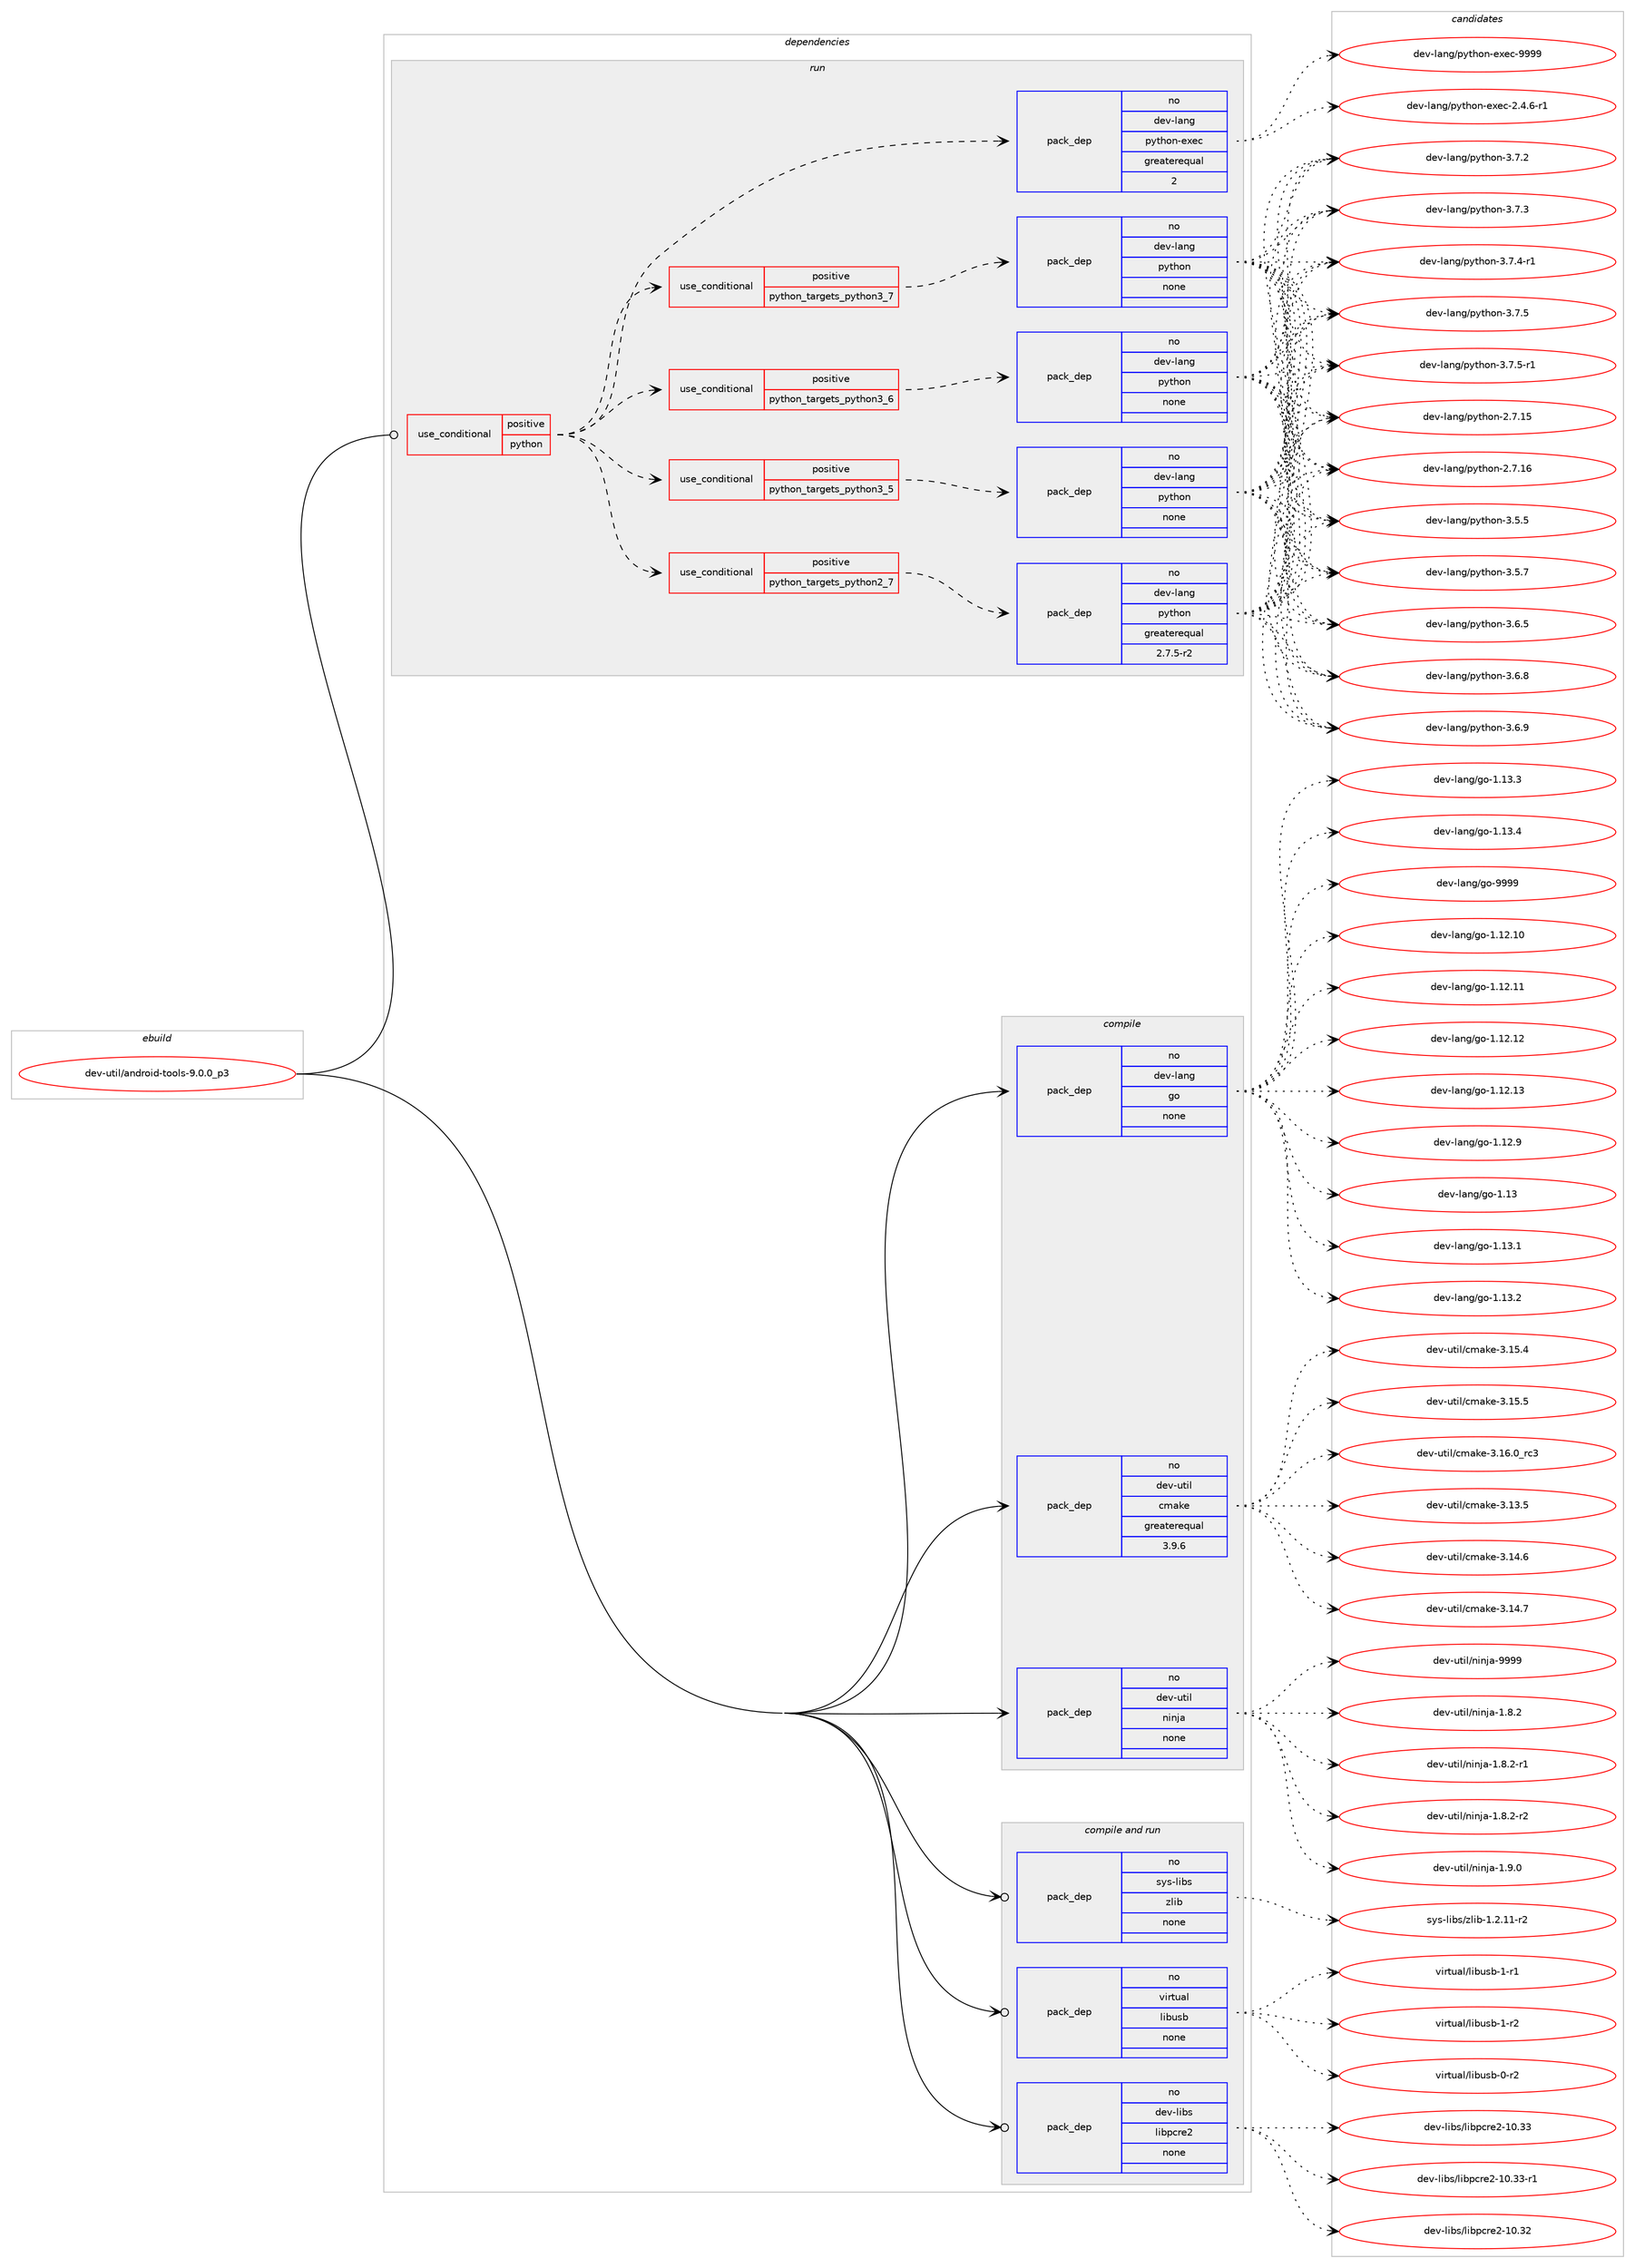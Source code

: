 digraph prolog {

# *************
# Graph options
# *************

newrank=true;
concentrate=true;
compound=true;
graph [rankdir=LR,fontname=Helvetica,fontsize=10,ranksep=1.5];#, ranksep=2.5, nodesep=0.2];
edge  [arrowhead=vee];
node  [fontname=Helvetica,fontsize=10];

# **********
# The ebuild
# **********

subgraph cluster_leftcol {
color=gray;
rank=same;
label=<<i>ebuild</i>>;
id [label="dev-util/android-tools-9.0.0_p3", color=red, width=4, href="../dev-util/android-tools-9.0.0_p3.svg"];
}

# ****************
# The dependencies
# ****************

subgraph cluster_midcol {
color=gray;
label=<<i>dependencies</i>>;
subgraph cluster_compile {
fillcolor="#eeeeee";
style=filled;
label=<<i>compile</i>>;
subgraph pack531446 {
dependency725297 [label=<<TABLE BORDER="0" CELLBORDER="1" CELLSPACING="0" CELLPADDING="4" WIDTH="220"><TR><TD ROWSPAN="6" CELLPADDING="30">pack_dep</TD></TR><TR><TD WIDTH="110">no</TD></TR><TR><TD>dev-lang</TD></TR><TR><TD>go</TD></TR><TR><TD>none</TD></TR><TR><TD></TD></TR></TABLE>>, shape=none, color=blue];
}
id:e -> dependency725297:w [weight=20,style="solid",arrowhead="vee"];
subgraph pack531447 {
dependency725298 [label=<<TABLE BORDER="0" CELLBORDER="1" CELLSPACING="0" CELLPADDING="4" WIDTH="220"><TR><TD ROWSPAN="6" CELLPADDING="30">pack_dep</TD></TR><TR><TD WIDTH="110">no</TD></TR><TR><TD>dev-util</TD></TR><TR><TD>cmake</TD></TR><TR><TD>greaterequal</TD></TR><TR><TD>3.9.6</TD></TR></TABLE>>, shape=none, color=blue];
}
id:e -> dependency725298:w [weight=20,style="solid",arrowhead="vee"];
subgraph pack531448 {
dependency725299 [label=<<TABLE BORDER="0" CELLBORDER="1" CELLSPACING="0" CELLPADDING="4" WIDTH="220"><TR><TD ROWSPAN="6" CELLPADDING="30">pack_dep</TD></TR><TR><TD WIDTH="110">no</TD></TR><TR><TD>dev-util</TD></TR><TR><TD>ninja</TD></TR><TR><TD>none</TD></TR><TR><TD></TD></TR></TABLE>>, shape=none, color=blue];
}
id:e -> dependency725299:w [weight=20,style="solid",arrowhead="vee"];
}
subgraph cluster_compileandrun {
fillcolor="#eeeeee";
style=filled;
label=<<i>compile and run</i>>;
subgraph pack531449 {
dependency725300 [label=<<TABLE BORDER="0" CELLBORDER="1" CELLSPACING="0" CELLPADDING="4" WIDTH="220"><TR><TD ROWSPAN="6" CELLPADDING="30">pack_dep</TD></TR><TR><TD WIDTH="110">no</TD></TR><TR><TD>dev-libs</TD></TR><TR><TD>libpcre2</TD></TR><TR><TD>none</TD></TR><TR><TD></TD></TR></TABLE>>, shape=none, color=blue];
}
id:e -> dependency725300:w [weight=20,style="solid",arrowhead="odotvee"];
subgraph pack531450 {
dependency725301 [label=<<TABLE BORDER="0" CELLBORDER="1" CELLSPACING="0" CELLPADDING="4" WIDTH="220"><TR><TD ROWSPAN="6" CELLPADDING="30">pack_dep</TD></TR><TR><TD WIDTH="110">no</TD></TR><TR><TD>sys-libs</TD></TR><TR><TD>zlib</TD></TR><TR><TD>none</TD></TR><TR><TD></TD></TR></TABLE>>, shape=none, color=blue];
}
id:e -> dependency725301:w [weight=20,style="solid",arrowhead="odotvee"];
subgraph pack531451 {
dependency725302 [label=<<TABLE BORDER="0" CELLBORDER="1" CELLSPACING="0" CELLPADDING="4" WIDTH="220"><TR><TD ROWSPAN="6" CELLPADDING="30">pack_dep</TD></TR><TR><TD WIDTH="110">no</TD></TR><TR><TD>virtual</TD></TR><TR><TD>libusb</TD></TR><TR><TD>none</TD></TR><TR><TD></TD></TR></TABLE>>, shape=none, color=blue];
}
id:e -> dependency725302:w [weight=20,style="solid",arrowhead="odotvee"];
}
subgraph cluster_run {
fillcolor="#eeeeee";
style=filled;
label=<<i>run</i>>;
subgraph cond181758 {
dependency725303 [label=<<TABLE BORDER="0" CELLBORDER="1" CELLSPACING="0" CELLPADDING="4"><TR><TD ROWSPAN="3" CELLPADDING="10">use_conditional</TD></TR><TR><TD>positive</TD></TR><TR><TD>python</TD></TR></TABLE>>, shape=none, color=red];
subgraph cond181759 {
dependency725304 [label=<<TABLE BORDER="0" CELLBORDER="1" CELLSPACING="0" CELLPADDING="4"><TR><TD ROWSPAN="3" CELLPADDING="10">use_conditional</TD></TR><TR><TD>positive</TD></TR><TR><TD>python_targets_python2_7</TD></TR></TABLE>>, shape=none, color=red];
subgraph pack531452 {
dependency725305 [label=<<TABLE BORDER="0" CELLBORDER="1" CELLSPACING="0" CELLPADDING="4" WIDTH="220"><TR><TD ROWSPAN="6" CELLPADDING="30">pack_dep</TD></TR><TR><TD WIDTH="110">no</TD></TR><TR><TD>dev-lang</TD></TR><TR><TD>python</TD></TR><TR><TD>greaterequal</TD></TR><TR><TD>2.7.5-r2</TD></TR></TABLE>>, shape=none, color=blue];
}
dependency725304:e -> dependency725305:w [weight=20,style="dashed",arrowhead="vee"];
}
dependency725303:e -> dependency725304:w [weight=20,style="dashed",arrowhead="vee"];
subgraph cond181760 {
dependency725306 [label=<<TABLE BORDER="0" CELLBORDER="1" CELLSPACING="0" CELLPADDING="4"><TR><TD ROWSPAN="3" CELLPADDING="10">use_conditional</TD></TR><TR><TD>positive</TD></TR><TR><TD>python_targets_python3_5</TD></TR></TABLE>>, shape=none, color=red];
subgraph pack531453 {
dependency725307 [label=<<TABLE BORDER="0" CELLBORDER="1" CELLSPACING="0" CELLPADDING="4" WIDTH="220"><TR><TD ROWSPAN="6" CELLPADDING="30">pack_dep</TD></TR><TR><TD WIDTH="110">no</TD></TR><TR><TD>dev-lang</TD></TR><TR><TD>python</TD></TR><TR><TD>none</TD></TR><TR><TD></TD></TR></TABLE>>, shape=none, color=blue];
}
dependency725306:e -> dependency725307:w [weight=20,style="dashed",arrowhead="vee"];
}
dependency725303:e -> dependency725306:w [weight=20,style="dashed",arrowhead="vee"];
subgraph cond181761 {
dependency725308 [label=<<TABLE BORDER="0" CELLBORDER="1" CELLSPACING="0" CELLPADDING="4"><TR><TD ROWSPAN="3" CELLPADDING="10">use_conditional</TD></TR><TR><TD>positive</TD></TR><TR><TD>python_targets_python3_6</TD></TR></TABLE>>, shape=none, color=red];
subgraph pack531454 {
dependency725309 [label=<<TABLE BORDER="0" CELLBORDER="1" CELLSPACING="0" CELLPADDING="4" WIDTH="220"><TR><TD ROWSPAN="6" CELLPADDING="30">pack_dep</TD></TR><TR><TD WIDTH="110">no</TD></TR><TR><TD>dev-lang</TD></TR><TR><TD>python</TD></TR><TR><TD>none</TD></TR><TR><TD></TD></TR></TABLE>>, shape=none, color=blue];
}
dependency725308:e -> dependency725309:w [weight=20,style="dashed",arrowhead="vee"];
}
dependency725303:e -> dependency725308:w [weight=20,style="dashed",arrowhead="vee"];
subgraph cond181762 {
dependency725310 [label=<<TABLE BORDER="0" CELLBORDER="1" CELLSPACING="0" CELLPADDING="4"><TR><TD ROWSPAN="3" CELLPADDING="10">use_conditional</TD></TR><TR><TD>positive</TD></TR><TR><TD>python_targets_python3_7</TD></TR></TABLE>>, shape=none, color=red];
subgraph pack531455 {
dependency725311 [label=<<TABLE BORDER="0" CELLBORDER="1" CELLSPACING="0" CELLPADDING="4" WIDTH="220"><TR><TD ROWSPAN="6" CELLPADDING="30">pack_dep</TD></TR><TR><TD WIDTH="110">no</TD></TR><TR><TD>dev-lang</TD></TR><TR><TD>python</TD></TR><TR><TD>none</TD></TR><TR><TD></TD></TR></TABLE>>, shape=none, color=blue];
}
dependency725310:e -> dependency725311:w [weight=20,style="dashed",arrowhead="vee"];
}
dependency725303:e -> dependency725310:w [weight=20,style="dashed",arrowhead="vee"];
subgraph pack531456 {
dependency725312 [label=<<TABLE BORDER="0" CELLBORDER="1" CELLSPACING="0" CELLPADDING="4" WIDTH="220"><TR><TD ROWSPAN="6" CELLPADDING="30">pack_dep</TD></TR><TR><TD WIDTH="110">no</TD></TR><TR><TD>dev-lang</TD></TR><TR><TD>python-exec</TD></TR><TR><TD>greaterequal</TD></TR><TR><TD>2</TD></TR></TABLE>>, shape=none, color=blue];
}
dependency725303:e -> dependency725312:w [weight=20,style="dashed",arrowhead="vee"];
}
id:e -> dependency725303:w [weight=20,style="solid",arrowhead="odot"];
}
}

# **************
# The candidates
# **************

subgraph cluster_choices {
rank=same;
color=gray;
label=<<i>candidates</i>>;

subgraph choice531446 {
color=black;
nodesep=1;
choice1001011184510897110103471031114549464950464948 [label="dev-lang/go-1.12.10", color=red, width=4,href="../dev-lang/go-1.12.10.svg"];
choice1001011184510897110103471031114549464950464949 [label="dev-lang/go-1.12.11", color=red, width=4,href="../dev-lang/go-1.12.11.svg"];
choice1001011184510897110103471031114549464950464950 [label="dev-lang/go-1.12.12", color=red, width=4,href="../dev-lang/go-1.12.12.svg"];
choice1001011184510897110103471031114549464950464951 [label="dev-lang/go-1.12.13", color=red, width=4,href="../dev-lang/go-1.12.13.svg"];
choice10010111845108971101034710311145494649504657 [label="dev-lang/go-1.12.9", color=red, width=4,href="../dev-lang/go-1.12.9.svg"];
choice1001011184510897110103471031114549464951 [label="dev-lang/go-1.13", color=red, width=4,href="../dev-lang/go-1.13.svg"];
choice10010111845108971101034710311145494649514649 [label="dev-lang/go-1.13.1", color=red, width=4,href="../dev-lang/go-1.13.1.svg"];
choice10010111845108971101034710311145494649514650 [label="dev-lang/go-1.13.2", color=red, width=4,href="../dev-lang/go-1.13.2.svg"];
choice10010111845108971101034710311145494649514651 [label="dev-lang/go-1.13.3", color=red, width=4,href="../dev-lang/go-1.13.3.svg"];
choice10010111845108971101034710311145494649514652 [label="dev-lang/go-1.13.4", color=red, width=4,href="../dev-lang/go-1.13.4.svg"];
choice1001011184510897110103471031114557575757 [label="dev-lang/go-9999", color=red, width=4,href="../dev-lang/go-9999.svg"];
dependency725297:e -> choice1001011184510897110103471031114549464950464948:w [style=dotted,weight="100"];
dependency725297:e -> choice1001011184510897110103471031114549464950464949:w [style=dotted,weight="100"];
dependency725297:e -> choice1001011184510897110103471031114549464950464950:w [style=dotted,weight="100"];
dependency725297:e -> choice1001011184510897110103471031114549464950464951:w [style=dotted,weight="100"];
dependency725297:e -> choice10010111845108971101034710311145494649504657:w [style=dotted,weight="100"];
dependency725297:e -> choice1001011184510897110103471031114549464951:w [style=dotted,weight="100"];
dependency725297:e -> choice10010111845108971101034710311145494649514649:w [style=dotted,weight="100"];
dependency725297:e -> choice10010111845108971101034710311145494649514650:w [style=dotted,weight="100"];
dependency725297:e -> choice10010111845108971101034710311145494649514651:w [style=dotted,weight="100"];
dependency725297:e -> choice10010111845108971101034710311145494649514652:w [style=dotted,weight="100"];
dependency725297:e -> choice1001011184510897110103471031114557575757:w [style=dotted,weight="100"];
}
subgraph choice531447 {
color=black;
nodesep=1;
choice1001011184511711610510847991099710710145514649514653 [label="dev-util/cmake-3.13.5", color=red, width=4,href="../dev-util/cmake-3.13.5.svg"];
choice1001011184511711610510847991099710710145514649524654 [label="dev-util/cmake-3.14.6", color=red, width=4,href="../dev-util/cmake-3.14.6.svg"];
choice1001011184511711610510847991099710710145514649524655 [label="dev-util/cmake-3.14.7", color=red, width=4,href="../dev-util/cmake-3.14.7.svg"];
choice1001011184511711610510847991099710710145514649534652 [label="dev-util/cmake-3.15.4", color=red, width=4,href="../dev-util/cmake-3.15.4.svg"];
choice1001011184511711610510847991099710710145514649534653 [label="dev-util/cmake-3.15.5", color=red, width=4,href="../dev-util/cmake-3.15.5.svg"];
choice1001011184511711610510847991099710710145514649544648951149951 [label="dev-util/cmake-3.16.0_rc3", color=red, width=4,href="../dev-util/cmake-3.16.0_rc3.svg"];
dependency725298:e -> choice1001011184511711610510847991099710710145514649514653:w [style=dotted,weight="100"];
dependency725298:e -> choice1001011184511711610510847991099710710145514649524654:w [style=dotted,weight="100"];
dependency725298:e -> choice1001011184511711610510847991099710710145514649524655:w [style=dotted,weight="100"];
dependency725298:e -> choice1001011184511711610510847991099710710145514649534652:w [style=dotted,weight="100"];
dependency725298:e -> choice1001011184511711610510847991099710710145514649534653:w [style=dotted,weight="100"];
dependency725298:e -> choice1001011184511711610510847991099710710145514649544648951149951:w [style=dotted,weight="100"];
}
subgraph choice531448 {
color=black;
nodesep=1;
choice100101118451171161051084711010511010697454946564650 [label="dev-util/ninja-1.8.2", color=red, width=4,href="../dev-util/ninja-1.8.2.svg"];
choice1001011184511711610510847110105110106974549465646504511449 [label="dev-util/ninja-1.8.2-r1", color=red, width=4,href="../dev-util/ninja-1.8.2-r1.svg"];
choice1001011184511711610510847110105110106974549465646504511450 [label="dev-util/ninja-1.8.2-r2", color=red, width=4,href="../dev-util/ninja-1.8.2-r2.svg"];
choice100101118451171161051084711010511010697454946574648 [label="dev-util/ninja-1.9.0", color=red, width=4,href="../dev-util/ninja-1.9.0.svg"];
choice1001011184511711610510847110105110106974557575757 [label="dev-util/ninja-9999", color=red, width=4,href="../dev-util/ninja-9999.svg"];
dependency725299:e -> choice100101118451171161051084711010511010697454946564650:w [style=dotted,weight="100"];
dependency725299:e -> choice1001011184511711610510847110105110106974549465646504511449:w [style=dotted,weight="100"];
dependency725299:e -> choice1001011184511711610510847110105110106974549465646504511450:w [style=dotted,weight="100"];
dependency725299:e -> choice100101118451171161051084711010511010697454946574648:w [style=dotted,weight="100"];
dependency725299:e -> choice1001011184511711610510847110105110106974557575757:w [style=dotted,weight="100"];
}
subgraph choice531449 {
color=black;
nodesep=1;
choice100101118451081059811547108105981129911410150454948465150 [label="dev-libs/libpcre2-10.32", color=red, width=4,href="../dev-libs/libpcre2-10.32.svg"];
choice100101118451081059811547108105981129911410150454948465151 [label="dev-libs/libpcre2-10.33", color=red, width=4,href="../dev-libs/libpcre2-10.33.svg"];
choice1001011184510810598115471081059811299114101504549484651514511449 [label="dev-libs/libpcre2-10.33-r1", color=red, width=4,href="../dev-libs/libpcre2-10.33-r1.svg"];
dependency725300:e -> choice100101118451081059811547108105981129911410150454948465150:w [style=dotted,weight="100"];
dependency725300:e -> choice100101118451081059811547108105981129911410150454948465151:w [style=dotted,weight="100"];
dependency725300:e -> choice1001011184510810598115471081059811299114101504549484651514511449:w [style=dotted,weight="100"];
}
subgraph choice531450 {
color=black;
nodesep=1;
choice11512111545108105981154712210810598454946504649494511450 [label="sys-libs/zlib-1.2.11-r2", color=red, width=4,href="../sys-libs/zlib-1.2.11-r2.svg"];
dependency725301:e -> choice11512111545108105981154712210810598454946504649494511450:w [style=dotted,weight="100"];
}
subgraph choice531451 {
color=black;
nodesep=1;
choice1181051141161179710847108105981171159845484511450 [label="virtual/libusb-0-r2", color=red, width=4,href="../virtual/libusb-0-r2.svg"];
choice1181051141161179710847108105981171159845494511449 [label="virtual/libusb-1-r1", color=red, width=4,href="../virtual/libusb-1-r1.svg"];
choice1181051141161179710847108105981171159845494511450 [label="virtual/libusb-1-r2", color=red, width=4,href="../virtual/libusb-1-r2.svg"];
dependency725302:e -> choice1181051141161179710847108105981171159845484511450:w [style=dotted,weight="100"];
dependency725302:e -> choice1181051141161179710847108105981171159845494511449:w [style=dotted,weight="100"];
dependency725302:e -> choice1181051141161179710847108105981171159845494511450:w [style=dotted,weight="100"];
}
subgraph choice531452 {
color=black;
nodesep=1;
choice10010111845108971101034711212111610411111045504655464953 [label="dev-lang/python-2.7.15", color=red, width=4,href="../dev-lang/python-2.7.15.svg"];
choice10010111845108971101034711212111610411111045504655464954 [label="dev-lang/python-2.7.16", color=red, width=4,href="../dev-lang/python-2.7.16.svg"];
choice100101118451089711010347112121116104111110455146534653 [label="dev-lang/python-3.5.5", color=red, width=4,href="../dev-lang/python-3.5.5.svg"];
choice100101118451089711010347112121116104111110455146534655 [label="dev-lang/python-3.5.7", color=red, width=4,href="../dev-lang/python-3.5.7.svg"];
choice100101118451089711010347112121116104111110455146544653 [label="dev-lang/python-3.6.5", color=red, width=4,href="../dev-lang/python-3.6.5.svg"];
choice100101118451089711010347112121116104111110455146544656 [label="dev-lang/python-3.6.8", color=red, width=4,href="../dev-lang/python-3.6.8.svg"];
choice100101118451089711010347112121116104111110455146544657 [label="dev-lang/python-3.6.9", color=red, width=4,href="../dev-lang/python-3.6.9.svg"];
choice100101118451089711010347112121116104111110455146554650 [label="dev-lang/python-3.7.2", color=red, width=4,href="../dev-lang/python-3.7.2.svg"];
choice100101118451089711010347112121116104111110455146554651 [label="dev-lang/python-3.7.3", color=red, width=4,href="../dev-lang/python-3.7.3.svg"];
choice1001011184510897110103471121211161041111104551465546524511449 [label="dev-lang/python-3.7.4-r1", color=red, width=4,href="../dev-lang/python-3.7.4-r1.svg"];
choice100101118451089711010347112121116104111110455146554653 [label="dev-lang/python-3.7.5", color=red, width=4,href="../dev-lang/python-3.7.5.svg"];
choice1001011184510897110103471121211161041111104551465546534511449 [label="dev-lang/python-3.7.5-r1", color=red, width=4,href="../dev-lang/python-3.7.5-r1.svg"];
dependency725305:e -> choice10010111845108971101034711212111610411111045504655464953:w [style=dotted,weight="100"];
dependency725305:e -> choice10010111845108971101034711212111610411111045504655464954:w [style=dotted,weight="100"];
dependency725305:e -> choice100101118451089711010347112121116104111110455146534653:w [style=dotted,weight="100"];
dependency725305:e -> choice100101118451089711010347112121116104111110455146534655:w [style=dotted,weight="100"];
dependency725305:e -> choice100101118451089711010347112121116104111110455146544653:w [style=dotted,weight="100"];
dependency725305:e -> choice100101118451089711010347112121116104111110455146544656:w [style=dotted,weight="100"];
dependency725305:e -> choice100101118451089711010347112121116104111110455146544657:w [style=dotted,weight="100"];
dependency725305:e -> choice100101118451089711010347112121116104111110455146554650:w [style=dotted,weight="100"];
dependency725305:e -> choice100101118451089711010347112121116104111110455146554651:w [style=dotted,weight="100"];
dependency725305:e -> choice1001011184510897110103471121211161041111104551465546524511449:w [style=dotted,weight="100"];
dependency725305:e -> choice100101118451089711010347112121116104111110455146554653:w [style=dotted,weight="100"];
dependency725305:e -> choice1001011184510897110103471121211161041111104551465546534511449:w [style=dotted,weight="100"];
}
subgraph choice531453 {
color=black;
nodesep=1;
choice10010111845108971101034711212111610411111045504655464953 [label="dev-lang/python-2.7.15", color=red, width=4,href="../dev-lang/python-2.7.15.svg"];
choice10010111845108971101034711212111610411111045504655464954 [label="dev-lang/python-2.7.16", color=red, width=4,href="../dev-lang/python-2.7.16.svg"];
choice100101118451089711010347112121116104111110455146534653 [label="dev-lang/python-3.5.5", color=red, width=4,href="../dev-lang/python-3.5.5.svg"];
choice100101118451089711010347112121116104111110455146534655 [label="dev-lang/python-3.5.7", color=red, width=4,href="../dev-lang/python-3.5.7.svg"];
choice100101118451089711010347112121116104111110455146544653 [label="dev-lang/python-3.6.5", color=red, width=4,href="../dev-lang/python-3.6.5.svg"];
choice100101118451089711010347112121116104111110455146544656 [label="dev-lang/python-3.6.8", color=red, width=4,href="../dev-lang/python-3.6.8.svg"];
choice100101118451089711010347112121116104111110455146544657 [label="dev-lang/python-3.6.9", color=red, width=4,href="../dev-lang/python-3.6.9.svg"];
choice100101118451089711010347112121116104111110455146554650 [label="dev-lang/python-3.7.2", color=red, width=4,href="../dev-lang/python-3.7.2.svg"];
choice100101118451089711010347112121116104111110455146554651 [label="dev-lang/python-3.7.3", color=red, width=4,href="../dev-lang/python-3.7.3.svg"];
choice1001011184510897110103471121211161041111104551465546524511449 [label="dev-lang/python-3.7.4-r1", color=red, width=4,href="../dev-lang/python-3.7.4-r1.svg"];
choice100101118451089711010347112121116104111110455146554653 [label="dev-lang/python-3.7.5", color=red, width=4,href="../dev-lang/python-3.7.5.svg"];
choice1001011184510897110103471121211161041111104551465546534511449 [label="dev-lang/python-3.7.5-r1", color=red, width=4,href="../dev-lang/python-3.7.5-r1.svg"];
dependency725307:e -> choice10010111845108971101034711212111610411111045504655464953:w [style=dotted,weight="100"];
dependency725307:e -> choice10010111845108971101034711212111610411111045504655464954:w [style=dotted,weight="100"];
dependency725307:e -> choice100101118451089711010347112121116104111110455146534653:w [style=dotted,weight="100"];
dependency725307:e -> choice100101118451089711010347112121116104111110455146534655:w [style=dotted,weight="100"];
dependency725307:e -> choice100101118451089711010347112121116104111110455146544653:w [style=dotted,weight="100"];
dependency725307:e -> choice100101118451089711010347112121116104111110455146544656:w [style=dotted,weight="100"];
dependency725307:e -> choice100101118451089711010347112121116104111110455146544657:w [style=dotted,weight="100"];
dependency725307:e -> choice100101118451089711010347112121116104111110455146554650:w [style=dotted,weight="100"];
dependency725307:e -> choice100101118451089711010347112121116104111110455146554651:w [style=dotted,weight="100"];
dependency725307:e -> choice1001011184510897110103471121211161041111104551465546524511449:w [style=dotted,weight="100"];
dependency725307:e -> choice100101118451089711010347112121116104111110455146554653:w [style=dotted,weight="100"];
dependency725307:e -> choice1001011184510897110103471121211161041111104551465546534511449:w [style=dotted,weight="100"];
}
subgraph choice531454 {
color=black;
nodesep=1;
choice10010111845108971101034711212111610411111045504655464953 [label="dev-lang/python-2.7.15", color=red, width=4,href="../dev-lang/python-2.7.15.svg"];
choice10010111845108971101034711212111610411111045504655464954 [label="dev-lang/python-2.7.16", color=red, width=4,href="../dev-lang/python-2.7.16.svg"];
choice100101118451089711010347112121116104111110455146534653 [label="dev-lang/python-3.5.5", color=red, width=4,href="../dev-lang/python-3.5.5.svg"];
choice100101118451089711010347112121116104111110455146534655 [label="dev-lang/python-3.5.7", color=red, width=4,href="../dev-lang/python-3.5.7.svg"];
choice100101118451089711010347112121116104111110455146544653 [label="dev-lang/python-3.6.5", color=red, width=4,href="../dev-lang/python-3.6.5.svg"];
choice100101118451089711010347112121116104111110455146544656 [label="dev-lang/python-3.6.8", color=red, width=4,href="../dev-lang/python-3.6.8.svg"];
choice100101118451089711010347112121116104111110455146544657 [label="dev-lang/python-3.6.9", color=red, width=4,href="../dev-lang/python-3.6.9.svg"];
choice100101118451089711010347112121116104111110455146554650 [label="dev-lang/python-3.7.2", color=red, width=4,href="../dev-lang/python-3.7.2.svg"];
choice100101118451089711010347112121116104111110455146554651 [label="dev-lang/python-3.7.3", color=red, width=4,href="../dev-lang/python-3.7.3.svg"];
choice1001011184510897110103471121211161041111104551465546524511449 [label="dev-lang/python-3.7.4-r1", color=red, width=4,href="../dev-lang/python-3.7.4-r1.svg"];
choice100101118451089711010347112121116104111110455146554653 [label="dev-lang/python-3.7.5", color=red, width=4,href="../dev-lang/python-3.7.5.svg"];
choice1001011184510897110103471121211161041111104551465546534511449 [label="dev-lang/python-3.7.5-r1", color=red, width=4,href="../dev-lang/python-3.7.5-r1.svg"];
dependency725309:e -> choice10010111845108971101034711212111610411111045504655464953:w [style=dotted,weight="100"];
dependency725309:e -> choice10010111845108971101034711212111610411111045504655464954:w [style=dotted,weight="100"];
dependency725309:e -> choice100101118451089711010347112121116104111110455146534653:w [style=dotted,weight="100"];
dependency725309:e -> choice100101118451089711010347112121116104111110455146534655:w [style=dotted,weight="100"];
dependency725309:e -> choice100101118451089711010347112121116104111110455146544653:w [style=dotted,weight="100"];
dependency725309:e -> choice100101118451089711010347112121116104111110455146544656:w [style=dotted,weight="100"];
dependency725309:e -> choice100101118451089711010347112121116104111110455146544657:w [style=dotted,weight="100"];
dependency725309:e -> choice100101118451089711010347112121116104111110455146554650:w [style=dotted,weight="100"];
dependency725309:e -> choice100101118451089711010347112121116104111110455146554651:w [style=dotted,weight="100"];
dependency725309:e -> choice1001011184510897110103471121211161041111104551465546524511449:w [style=dotted,weight="100"];
dependency725309:e -> choice100101118451089711010347112121116104111110455146554653:w [style=dotted,weight="100"];
dependency725309:e -> choice1001011184510897110103471121211161041111104551465546534511449:w [style=dotted,weight="100"];
}
subgraph choice531455 {
color=black;
nodesep=1;
choice10010111845108971101034711212111610411111045504655464953 [label="dev-lang/python-2.7.15", color=red, width=4,href="../dev-lang/python-2.7.15.svg"];
choice10010111845108971101034711212111610411111045504655464954 [label="dev-lang/python-2.7.16", color=red, width=4,href="../dev-lang/python-2.7.16.svg"];
choice100101118451089711010347112121116104111110455146534653 [label="dev-lang/python-3.5.5", color=red, width=4,href="../dev-lang/python-3.5.5.svg"];
choice100101118451089711010347112121116104111110455146534655 [label="dev-lang/python-3.5.7", color=red, width=4,href="../dev-lang/python-3.5.7.svg"];
choice100101118451089711010347112121116104111110455146544653 [label="dev-lang/python-3.6.5", color=red, width=4,href="../dev-lang/python-3.6.5.svg"];
choice100101118451089711010347112121116104111110455146544656 [label="dev-lang/python-3.6.8", color=red, width=4,href="../dev-lang/python-3.6.8.svg"];
choice100101118451089711010347112121116104111110455146544657 [label="dev-lang/python-3.6.9", color=red, width=4,href="../dev-lang/python-3.6.9.svg"];
choice100101118451089711010347112121116104111110455146554650 [label="dev-lang/python-3.7.2", color=red, width=4,href="../dev-lang/python-3.7.2.svg"];
choice100101118451089711010347112121116104111110455146554651 [label="dev-lang/python-3.7.3", color=red, width=4,href="../dev-lang/python-3.7.3.svg"];
choice1001011184510897110103471121211161041111104551465546524511449 [label="dev-lang/python-3.7.4-r1", color=red, width=4,href="../dev-lang/python-3.7.4-r1.svg"];
choice100101118451089711010347112121116104111110455146554653 [label="dev-lang/python-3.7.5", color=red, width=4,href="../dev-lang/python-3.7.5.svg"];
choice1001011184510897110103471121211161041111104551465546534511449 [label="dev-lang/python-3.7.5-r1", color=red, width=4,href="../dev-lang/python-3.7.5-r1.svg"];
dependency725311:e -> choice10010111845108971101034711212111610411111045504655464953:w [style=dotted,weight="100"];
dependency725311:e -> choice10010111845108971101034711212111610411111045504655464954:w [style=dotted,weight="100"];
dependency725311:e -> choice100101118451089711010347112121116104111110455146534653:w [style=dotted,weight="100"];
dependency725311:e -> choice100101118451089711010347112121116104111110455146534655:w [style=dotted,weight="100"];
dependency725311:e -> choice100101118451089711010347112121116104111110455146544653:w [style=dotted,weight="100"];
dependency725311:e -> choice100101118451089711010347112121116104111110455146544656:w [style=dotted,weight="100"];
dependency725311:e -> choice100101118451089711010347112121116104111110455146544657:w [style=dotted,weight="100"];
dependency725311:e -> choice100101118451089711010347112121116104111110455146554650:w [style=dotted,weight="100"];
dependency725311:e -> choice100101118451089711010347112121116104111110455146554651:w [style=dotted,weight="100"];
dependency725311:e -> choice1001011184510897110103471121211161041111104551465546524511449:w [style=dotted,weight="100"];
dependency725311:e -> choice100101118451089711010347112121116104111110455146554653:w [style=dotted,weight="100"];
dependency725311:e -> choice1001011184510897110103471121211161041111104551465546534511449:w [style=dotted,weight="100"];
}
subgraph choice531456 {
color=black;
nodesep=1;
choice10010111845108971101034711212111610411111045101120101994550465246544511449 [label="dev-lang/python-exec-2.4.6-r1", color=red, width=4,href="../dev-lang/python-exec-2.4.6-r1.svg"];
choice10010111845108971101034711212111610411111045101120101994557575757 [label="dev-lang/python-exec-9999", color=red, width=4,href="../dev-lang/python-exec-9999.svg"];
dependency725312:e -> choice10010111845108971101034711212111610411111045101120101994550465246544511449:w [style=dotted,weight="100"];
dependency725312:e -> choice10010111845108971101034711212111610411111045101120101994557575757:w [style=dotted,weight="100"];
}
}

}
